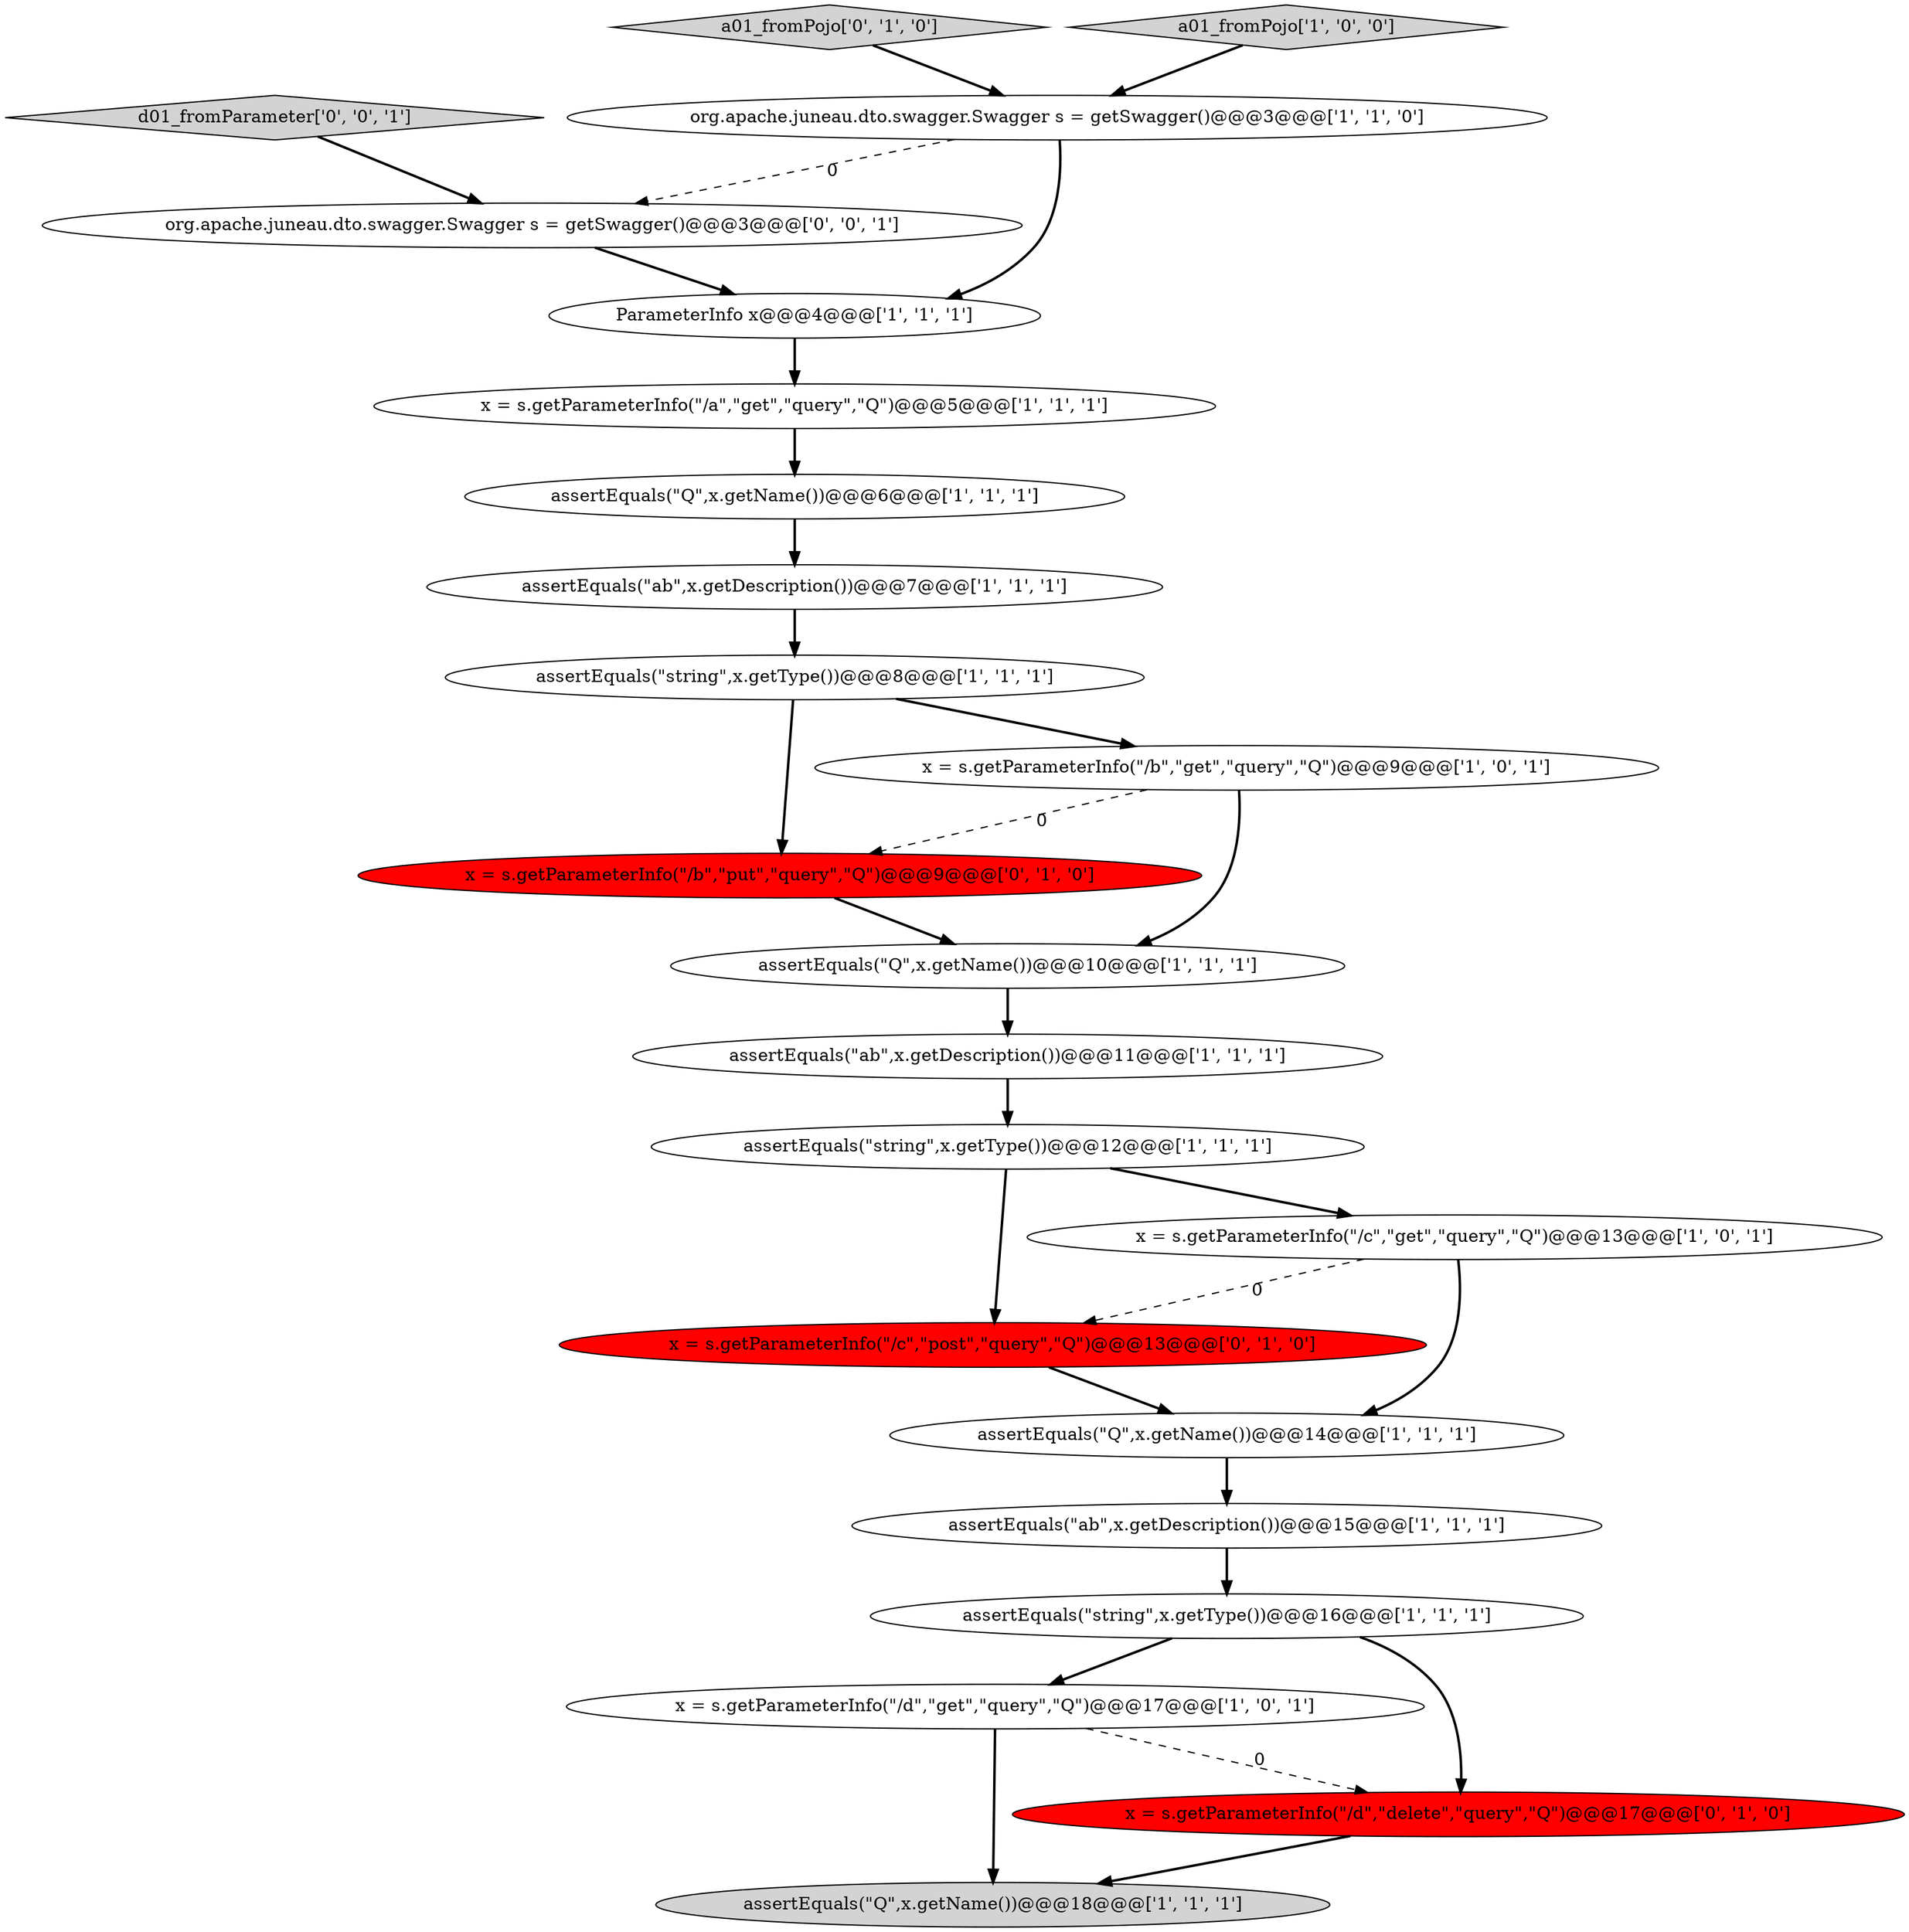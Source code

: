 digraph {
12 [style = filled, label = "assertEquals(\"ab\",x.getDescription())@@@11@@@['1', '1', '1']", fillcolor = white, shape = ellipse image = "AAA0AAABBB1BBB"];
21 [style = filled, label = "org.apache.juneau.dto.swagger.Swagger s = getSwagger()@@@3@@@['0', '0', '1']", fillcolor = white, shape = ellipse image = "AAA0AAABBB3BBB"];
22 [style = filled, label = "d01_fromParameter['0', '0', '1']", fillcolor = lightgray, shape = diamond image = "AAA0AAABBB3BBB"];
11 [style = filled, label = "assertEquals(\"string\",x.getType())@@@12@@@['1', '1', '1']", fillcolor = white, shape = ellipse image = "AAA0AAABBB1BBB"];
7 [style = filled, label = "x = s.getParameterInfo(\"/d\",\"get\",\"query\",\"Q\")@@@17@@@['1', '0', '1']", fillcolor = white, shape = ellipse image = "AAA0AAABBB1BBB"];
8 [style = filled, label = "assertEquals(\"Q\",x.getName())@@@18@@@['1', '1', '1']", fillcolor = lightgray, shape = ellipse image = "AAA0AAABBB1BBB"];
20 [style = filled, label = "x = s.getParameterInfo(\"/b\",\"put\",\"query\",\"Q\")@@@9@@@['0', '1', '0']", fillcolor = red, shape = ellipse image = "AAA1AAABBB2BBB"];
19 [style = filled, label = "x = s.getParameterInfo(\"/c\",\"post\",\"query\",\"Q\")@@@13@@@['0', '1', '0']", fillcolor = red, shape = ellipse image = "AAA1AAABBB2BBB"];
15 [style = filled, label = "assertEquals(\"Q\",x.getName())@@@6@@@['1', '1', '1']", fillcolor = white, shape = ellipse image = "AAA0AAABBB1BBB"];
17 [style = filled, label = "a01_fromPojo['0', '1', '0']", fillcolor = lightgray, shape = diamond image = "AAA0AAABBB2BBB"];
18 [style = filled, label = "x = s.getParameterInfo(\"/d\",\"delete\",\"query\",\"Q\")@@@17@@@['0', '1', '0']", fillcolor = red, shape = ellipse image = "AAA1AAABBB2BBB"];
5 [style = filled, label = "assertEquals(\"ab\",x.getDescription())@@@15@@@['1', '1', '1']", fillcolor = white, shape = ellipse image = "AAA0AAABBB1BBB"];
9 [style = filled, label = "a01_fromPojo['1', '0', '0']", fillcolor = lightgray, shape = diamond image = "AAA0AAABBB1BBB"];
4 [style = filled, label = "org.apache.juneau.dto.swagger.Swagger s = getSwagger()@@@3@@@['1', '1', '0']", fillcolor = white, shape = ellipse image = "AAA0AAABBB1BBB"];
10 [style = filled, label = "x = s.getParameterInfo(\"/c\",\"get\",\"query\",\"Q\")@@@13@@@['1', '0', '1']", fillcolor = white, shape = ellipse image = "AAA0AAABBB1BBB"];
2 [style = filled, label = "assertEquals(\"Q\",x.getName())@@@10@@@['1', '1', '1']", fillcolor = white, shape = ellipse image = "AAA0AAABBB1BBB"];
6 [style = filled, label = "assertEquals(\"ab\",x.getDescription())@@@7@@@['1', '1', '1']", fillcolor = white, shape = ellipse image = "AAA0AAABBB1BBB"];
13 [style = filled, label = "x = s.getParameterInfo(\"/a\",\"get\",\"query\",\"Q\")@@@5@@@['1', '1', '1']", fillcolor = white, shape = ellipse image = "AAA0AAABBB1BBB"];
16 [style = filled, label = "x = s.getParameterInfo(\"/b\",\"get\",\"query\",\"Q\")@@@9@@@['1', '0', '1']", fillcolor = white, shape = ellipse image = "AAA0AAABBB1BBB"];
1 [style = filled, label = "assertEquals(\"string\",x.getType())@@@16@@@['1', '1', '1']", fillcolor = white, shape = ellipse image = "AAA0AAABBB1BBB"];
3 [style = filled, label = "assertEquals(\"string\",x.getType())@@@8@@@['1', '1', '1']", fillcolor = white, shape = ellipse image = "AAA0AAABBB1BBB"];
0 [style = filled, label = "assertEquals(\"Q\",x.getName())@@@14@@@['1', '1', '1']", fillcolor = white, shape = ellipse image = "AAA0AAABBB1BBB"];
14 [style = filled, label = "ParameterInfo x@@@4@@@['1', '1', '1']", fillcolor = white, shape = ellipse image = "AAA0AAABBB1BBB"];
6->3 [style = bold, label=""];
4->14 [style = bold, label=""];
7->18 [style = dashed, label="0"];
10->19 [style = dashed, label="0"];
9->4 [style = bold, label=""];
12->11 [style = bold, label=""];
22->21 [style = bold, label=""];
1->18 [style = bold, label=""];
15->6 [style = bold, label=""];
3->16 [style = bold, label=""];
16->2 [style = bold, label=""];
11->19 [style = bold, label=""];
7->8 [style = bold, label=""];
4->21 [style = dashed, label="0"];
1->7 [style = bold, label=""];
2->12 [style = bold, label=""];
19->0 [style = bold, label=""];
20->2 [style = bold, label=""];
5->1 [style = bold, label=""];
3->20 [style = bold, label=""];
11->10 [style = bold, label=""];
10->0 [style = bold, label=""];
18->8 [style = bold, label=""];
13->15 [style = bold, label=""];
14->13 [style = bold, label=""];
17->4 [style = bold, label=""];
0->5 [style = bold, label=""];
21->14 [style = bold, label=""];
16->20 [style = dashed, label="0"];
}
